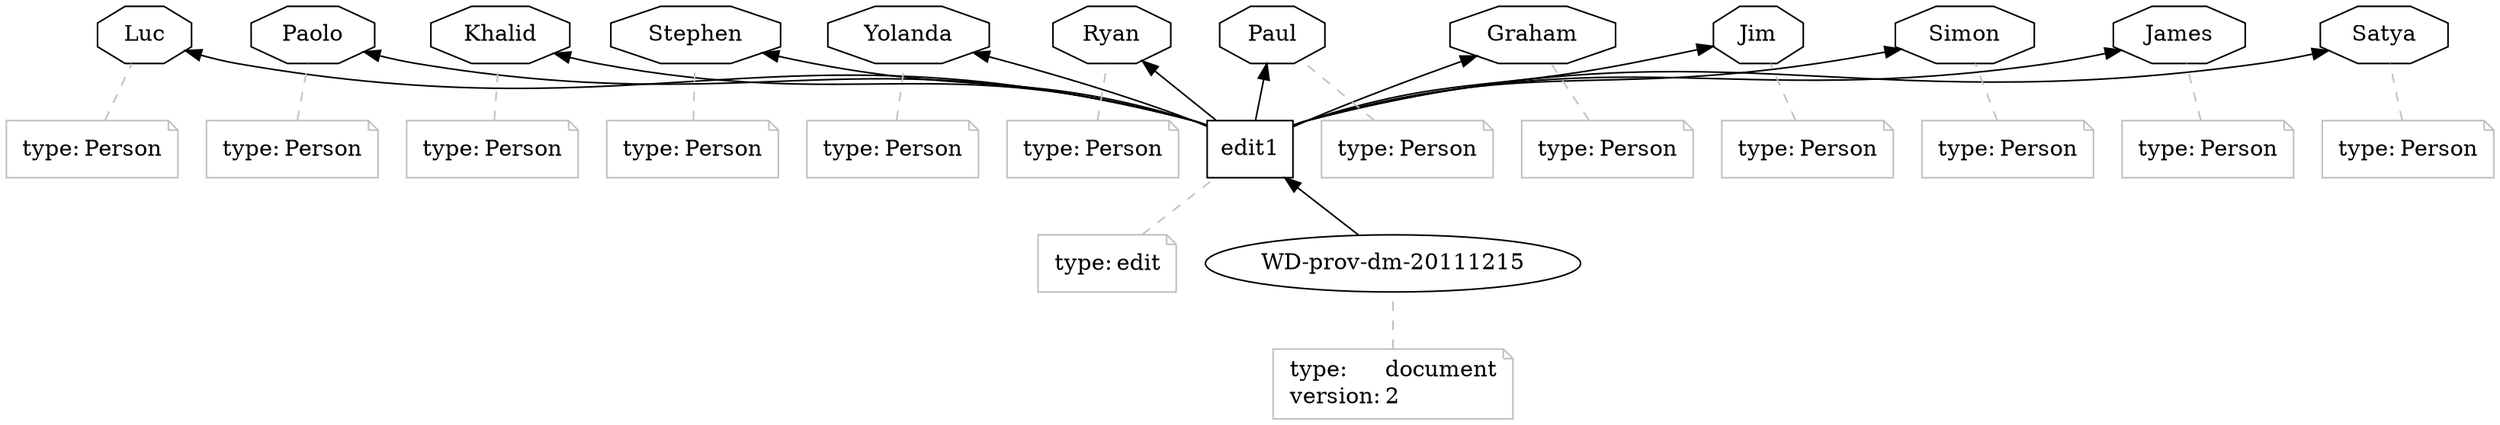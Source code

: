 digraph OPMGraph { rankdir="BT"; 
edit1 [label="edit1",shape="polygon",sides="4"]
ann14 [color="gray",fontcolor="black",label=<<TABLE cellpadding="0" border="0">
	<TR>
	    <TD align="left">type:</TD>
	    <TD align="left">edit</TD>
	</TR>
    </TABLE>>
,shape="note"]
ann14 -> edit1 [style="dashed",color="gray",arrowhead="none"]
WD_prov_dm_20111215 [label="WD-prov-dm-20111215"]
ann15 [color="gray",fontcolor="black",label=<<TABLE cellpadding="0" border="0">
	<TR>
	    <TD align="left">type:</TD>
	    <TD align="left">document</TD>
	</TR>
	<TR>
	    <TD align="left">version:</TD>
	    <TD align="left">2</TD>
	</TR>
    </TABLE>>
,shape="note"]
ann15 -> WD_prov_dm_20111215 [style="dashed",color="gray",arrowhead="none"]
Luc [label="Luc",shape="polygon",sides="8"]
ann16 [color="gray",fontcolor="black",label=<<TABLE cellpadding="0" border="0">
	<TR>
	    <TD align="left">type:</TD>
	    <TD align="left">Person</TD>
	</TR>
    </TABLE>>
,shape="note"]
ann16 -> Luc [style="dashed",color="gray",arrowhead="none"]
Paolo [label="Paolo",shape="polygon",sides="8"]
ann17 [color="gray",fontcolor="black",label=<<TABLE cellpadding="0" border="0">
	<TR>
	    <TD align="left">type:</TD>
	    <TD align="left">Person</TD>
	</TR>
    </TABLE>>
,shape="note"]
ann17 -> Paolo [style="dashed",color="gray",arrowhead="none"]
Khalid [label="Khalid",shape="polygon",sides="8"]
ann18 [color="gray",fontcolor="black",label=<<TABLE cellpadding="0" border="0">
	<TR>
	    <TD align="left">type:</TD>
	    <TD align="left">Person</TD>
	</TR>
    </TABLE>>
,shape="note"]
ann18 -> Khalid [style="dashed",color="gray",arrowhead="none"]
Stephen [label="Stephen",shape="polygon",sides="8"]
ann19 [color="gray",fontcolor="black",label=<<TABLE cellpadding="0" border="0">
	<TR>
	    <TD align="left">type:</TD>
	    <TD align="left">Person</TD>
	</TR>
    </TABLE>>
,shape="note"]
ann19 -> Stephen [style="dashed",color="gray",arrowhead="none"]
Yolanda [label="Yolanda",shape="polygon",sides="8"]
ann20 [color="gray",fontcolor="black",label=<<TABLE cellpadding="0" border="0">
	<TR>
	    <TD align="left">type:</TD>
	    <TD align="left">Person</TD>
	</TR>
    </TABLE>>
,shape="note"]
ann20 -> Yolanda [style="dashed",color="gray",arrowhead="none"]
Ryan [label="Ryan",shape="polygon",sides="8"]
ann21 [color="gray",fontcolor="black",label=<<TABLE cellpadding="0" border="0">
	<TR>
	    <TD align="left">type:</TD>
	    <TD align="left">Person</TD>
	</TR>
    </TABLE>>
,shape="note"]
ann21 -> Ryan [style="dashed",color="gray",arrowhead="none"]
Paul [label="Paul",shape="polygon",sides="8"]
ann22 [color="gray",fontcolor="black",label=<<TABLE cellpadding="0" border="0">
	<TR>
	    <TD align="left">type:</TD>
	    <TD align="left">Person</TD>
	</TR>
    </TABLE>>
,shape="note"]
ann22 -> Paul [style="dashed",color="gray",arrowhead="none"]
Graham [label="Graham",shape="polygon",sides="8"]
ann23 [color="gray",fontcolor="black",label=<<TABLE cellpadding="0" border="0">
	<TR>
	    <TD align="left">type:</TD>
	    <TD align="left">Person</TD>
	</TR>
    </TABLE>>
,shape="note"]
ann23 -> Graham [style="dashed",color="gray",arrowhead="none"]
Jim [label="Jim",shape="polygon",sides="8"]
ann24 [color="gray",fontcolor="black",label=<<TABLE cellpadding="0" border="0">
	<TR>
	    <TD align="left">type:</TD>
	    <TD align="left">Person</TD>
	</TR>
    </TABLE>>
,shape="note"]
ann24 -> Jim [style="dashed",color="gray",arrowhead="none"]
Simon [label="Simon",shape="polygon",sides="8"]
ann25 [color="gray",fontcolor="black",label=<<TABLE cellpadding="0" border="0">
	<TR>
	    <TD align="left">type:</TD>
	    <TD align="left">Person</TD>
	</TR>
    </TABLE>>
,shape="note"]
ann25 -> Simon [style="dashed",color="gray",arrowhead="none"]
James [label="James",shape="polygon",sides="8"]
ann26 [color="gray",fontcolor="black",label=<<TABLE cellpadding="0" border="0">
	<TR>
	    <TD align="left">type:</TD>
	    <TD align="left">Person</TD>
	</TR>
    </TABLE>>
,shape="note"]
ann26 -> James [style="dashed",color="gray",arrowhead="none"]
Satya [label="Satya",shape="polygon",sides="8"]
ann27 [color="gray",fontcolor="black",label=<<TABLE cellpadding="0" border="0">
	<TR>
	    <TD align="left">type:</TD>
	    <TD align="left">Person</TD>
	</TR>
    </TABLE>>
,shape="note"]
ann27 -> Satya [style="dashed",color="gray",arrowhead="none"]
WD_prov_dm_20111215 -> edit1 []
edit1 -> Luc []
edit1 -> Paolo []
edit1 -> Khalid []
edit1 -> Stephen []
edit1 -> Yolanda []
edit1 -> Ryan []
edit1 -> Paul []
edit1 -> Graham []
edit1 -> Jim []
edit1 -> Simon []
edit1 -> James []
edit1 -> Satya []
}
